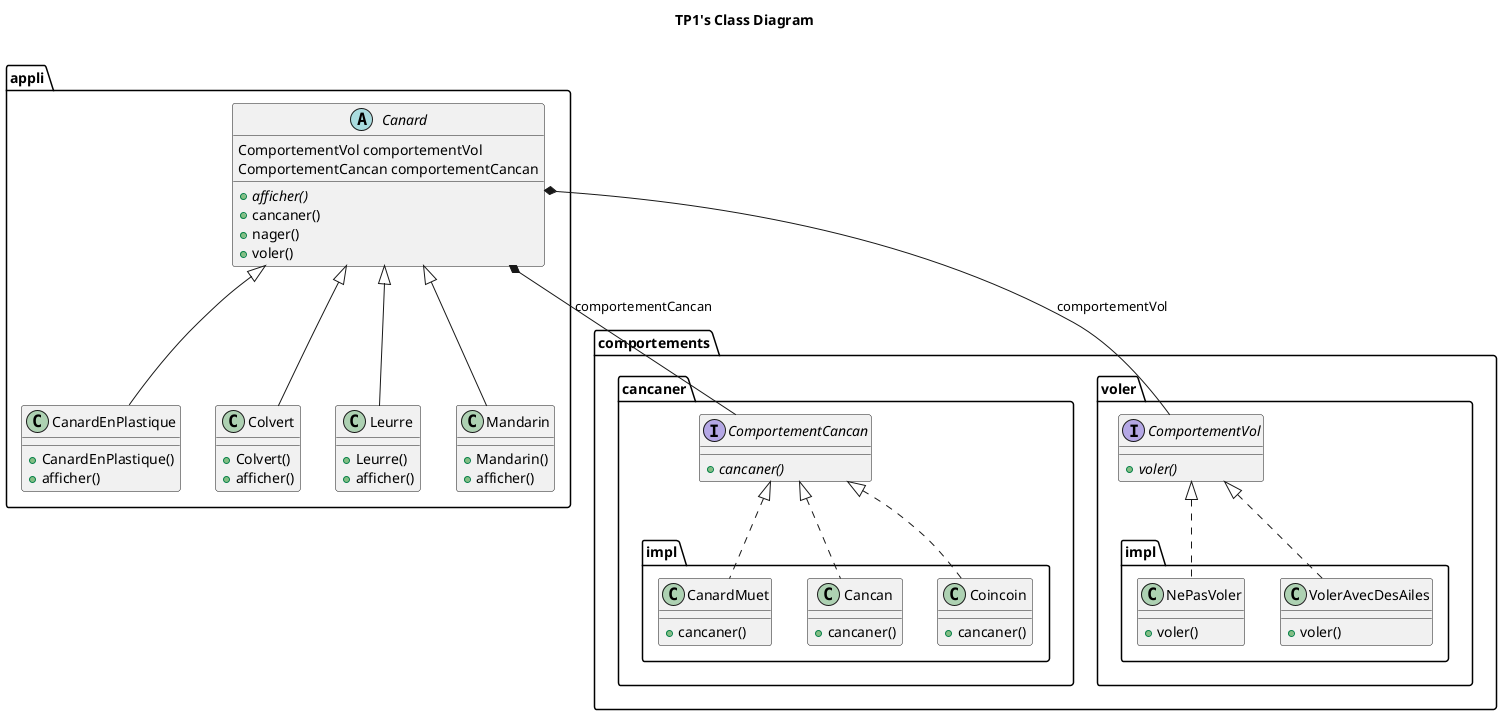 @startuml

title TP1's Class Diagram\n

  namespace appli {
      abstract class appli.Canard {
      ComportementVol comportementVol
      ComportementCancan comportementCancan
          {abstract} + afficher()
          + cancaner()
          + nager()
          + voler()
      }
    }


    namespace appli {
      class appli.CanardEnPlastique {
          + CanardEnPlastique()
          + afficher()
      }
    }


    namespace appli {
      class appli.Colvert {
          + Colvert()
          + afficher()
      }
    }


    namespace appli {
      class appli.Leurre {
          + Leurre()
          + afficher()
      }
    }


    namespace appli {
      class appli.Mandarin {
          + Mandarin()
          + afficher()
      }
    }
  

  namespace comportements.cancaner {
    interface comportements.cancaner.ComportementCancan {
    {abstract} + cancaner()
    }
    namespace impl {
       class comportements.cancaner.impl.CanardMuet {
       + cancaner()
       }
       class comportements.cancaner.impl.Cancan {
       + cancaner()
       }
       class comportements.cancaner.impl.Coincoin {
       + cancaner()
       }
    }
  }

  namespace comportements.voler {
    interface comportements.voler.ComportementVol {
    {abstract} + voler()
    }
    namespace impl {
      class comportements.voler.impl.NePasVoler {
      + voler()
      }
      class comportements.voler.impl.VolerAvecDesAiles {
      + voler()
      }
    }
  }
  

  appli.Canard *-- comportements.cancaner.ComportementCancan : comportementCancan
  appli.Canard *-- comportements.voler.ComportementVol : comportementVol
  appli.CanardEnPlastique -up-|> appli.Canard
  appli.Colvert -up-|> appli.Canard
  appli.Leurre -up-|> appli.Canard
  appli.Mandarin -up-|> appli.Canard
  comportements.cancaner.impl.CanardMuet .up.|> comportements.cancaner.ComportementCancan
  comportements.cancaner.impl.Cancan .up.|> comportements.cancaner.ComportementCancan
  comportements.cancaner.impl.Coincoin .up.|> comportements.cancaner.ComportementCancan
  comportements.voler.impl.NePasVoler .up.|> comportements.voler.ComportementVol
  comportements.voler.impl.VolerAvecDesAiles .up.|> comportements.voler.ComportementVol

@enduml
